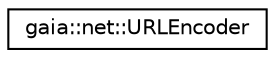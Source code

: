 digraph G
{
  edge [fontname="Helvetica",fontsize="10",labelfontname="Helvetica",labelfontsize="10"];
  node [fontname="Helvetica",fontsize="10",shape=record];
  rankdir=LR;
  Node1 [label="gaia::net::URLEncoder",height=0.2,width=0.4,color="black", fillcolor="white", style="filled",URL="$df/d6c/classgaia_1_1net_1_1_u_r_l_encoder.html",tooltip="Encode byte array to percentage-encoded string."];
}

